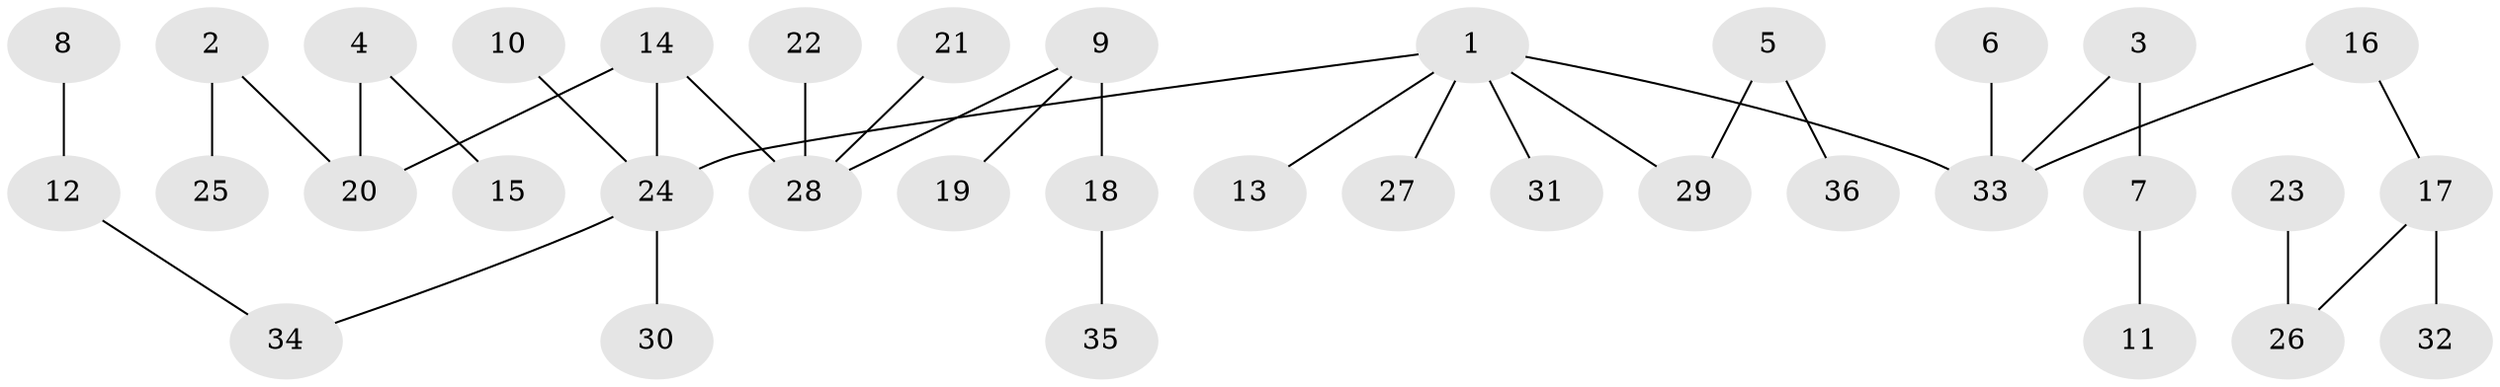 // original degree distribution, {6: 0.028169014084507043, 5: 0.028169014084507043, 3: 0.11267605633802817, 2: 0.323943661971831, 4: 0.056338028169014086, 1: 0.4507042253521127}
// Generated by graph-tools (version 1.1) at 2025/02/03/09/25 03:02:26]
// undirected, 36 vertices, 35 edges
graph export_dot {
graph [start="1"]
  node [color=gray90,style=filled];
  1;
  2;
  3;
  4;
  5;
  6;
  7;
  8;
  9;
  10;
  11;
  12;
  13;
  14;
  15;
  16;
  17;
  18;
  19;
  20;
  21;
  22;
  23;
  24;
  25;
  26;
  27;
  28;
  29;
  30;
  31;
  32;
  33;
  34;
  35;
  36;
  1 -- 13 [weight=1.0];
  1 -- 24 [weight=1.0];
  1 -- 27 [weight=1.0];
  1 -- 29 [weight=1.0];
  1 -- 31 [weight=1.0];
  1 -- 33 [weight=1.0];
  2 -- 20 [weight=1.0];
  2 -- 25 [weight=1.0];
  3 -- 7 [weight=1.0];
  3 -- 33 [weight=1.0];
  4 -- 15 [weight=1.0];
  4 -- 20 [weight=1.0];
  5 -- 29 [weight=1.0];
  5 -- 36 [weight=1.0];
  6 -- 33 [weight=1.0];
  7 -- 11 [weight=1.0];
  8 -- 12 [weight=1.0];
  9 -- 18 [weight=1.0];
  9 -- 19 [weight=1.0];
  9 -- 28 [weight=1.0];
  10 -- 24 [weight=1.0];
  12 -- 34 [weight=1.0];
  14 -- 20 [weight=1.0];
  14 -- 24 [weight=1.0];
  14 -- 28 [weight=1.0];
  16 -- 17 [weight=1.0];
  16 -- 33 [weight=1.0];
  17 -- 26 [weight=1.0];
  17 -- 32 [weight=1.0];
  18 -- 35 [weight=1.0];
  21 -- 28 [weight=1.0];
  22 -- 28 [weight=1.0];
  23 -- 26 [weight=1.0];
  24 -- 30 [weight=1.0];
  24 -- 34 [weight=1.0];
}
